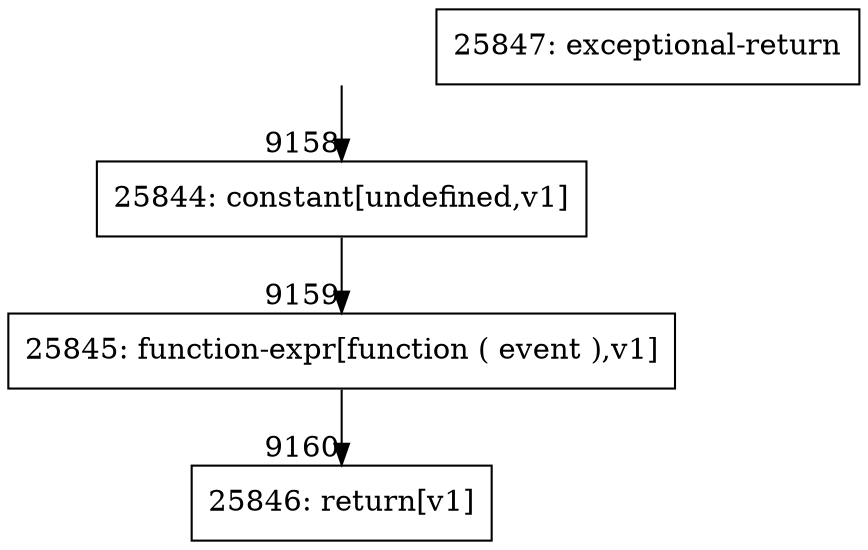 digraph {
rankdir="TD"
BB_entry694[shape=none,label=""];
BB_entry694 -> BB9158 [tailport=s, headport=n, headlabel="    9158"]
BB9158 [shape=record label="{25844: constant[undefined,v1]}" ] 
BB9158 -> BB9159 [tailport=s, headport=n, headlabel="      9159"]
BB9159 [shape=record label="{25845: function-expr[function ( event ),v1]}" ] 
BB9159 -> BB9160 [tailport=s, headport=n, headlabel="      9160"]
BB9160 [shape=record label="{25846: return[v1]}" ] 
BB9161 [shape=record label="{25847: exceptional-return}" ] 
//#$~ 7223
}
